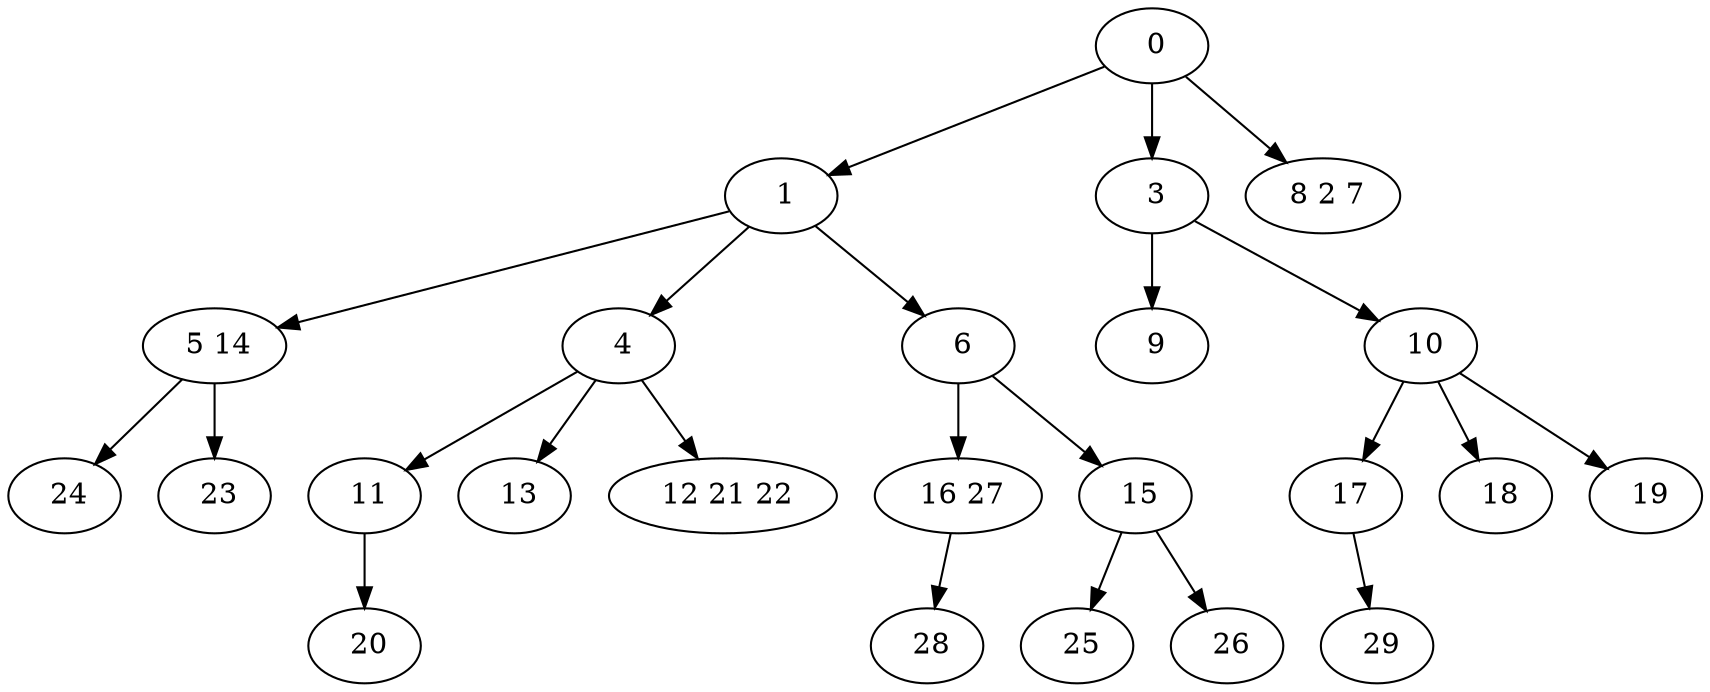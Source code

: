 digraph mytree {
" 0" -> " 1";
" 0" -> " 3";
" 0" -> " 8 2 7";
" 1" -> " 5 14";
" 1" -> " 4";
" 1" -> " 6";
" 3" -> " 9";
" 3" -> " 10";
" 8 2 7";
" 5 14" -> " 24";
" 5 14" -> " 23";
" 4" -> " 11";
" 4" -> " 13";
" 4" -> " 12 21 22";
" 6" -> " 16 27";
" 6" -> " 15";
" 9";
" 17" -> " 29";
" 10" -> " 17";
" 10" -> " 18";
" 10" -> " 19";
" 11" -> " 20";
" 13";
" 12 21 22";
" 16 27" -> " 28";
" 25";
" 26";
" 15" -> " 25";
" 15" -> " 26";
" 20";
" 24";
" 23";
" 28";
" 18";
" 19";
" 29";
}
